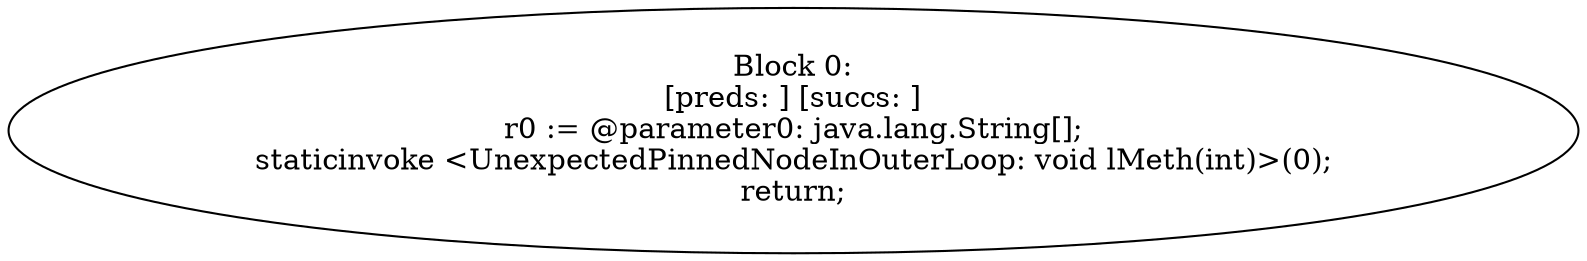 digraph "unitGraph" {
    "Block 0:
[preds: ] [succs: ]
r0 := @parameter0: java.lang.String[];
staticinvoke <UnexpectedPinnedNodeInOuterLoop: void lMeth(int)>(0);
return;
"
}
